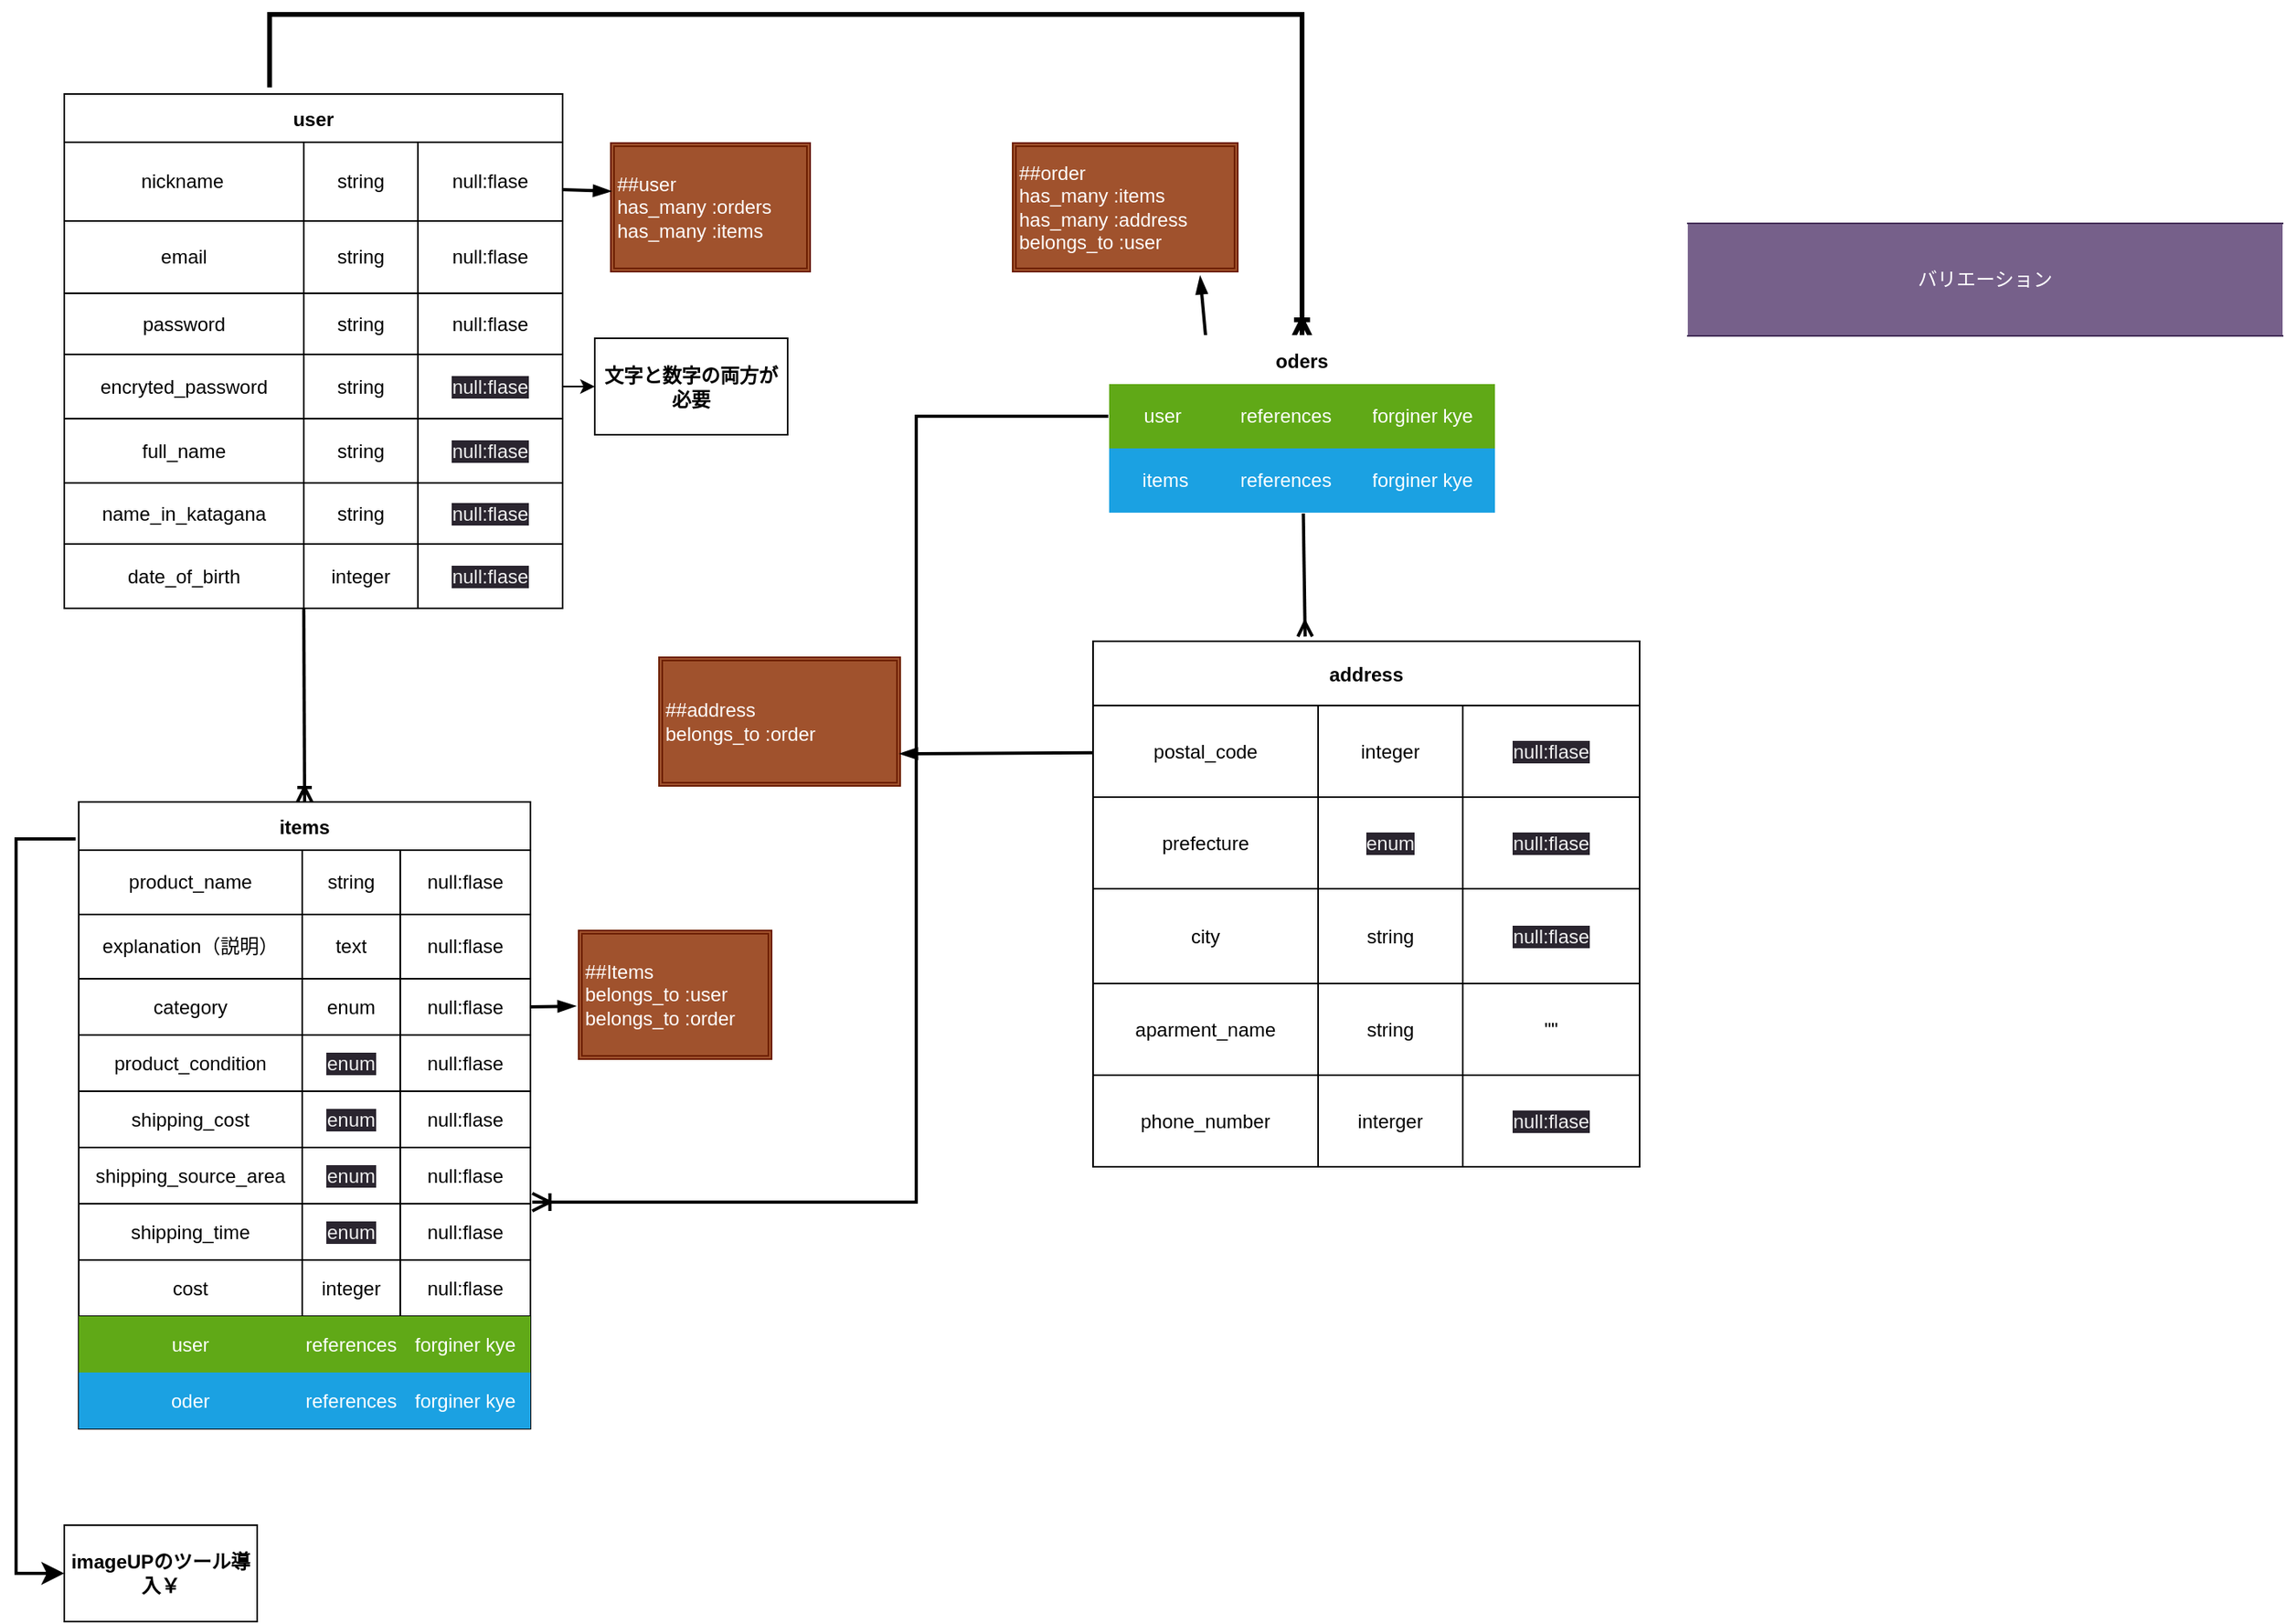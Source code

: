 <mxfile>
    <diagram id="0X_KHs1ck6uK7qhM7sXm" name="ページ1">
        <mxGraphModel dx="1216" dy="862" grid="1" gridSize="10" guides="1" tooltips="1" connect="1" arrows="1" fold="1" page="1" pageScale="1" pageWidth="827" pageHeight="1169" math="0" shadow="0">
            <root>
                <mxCell id="0"/>
                <mxCell id="1" parent="0"/>
                <mxCell id="242" style="edgeStyle=none;html=1;strokeWidth=2;endArrow=ERoneToMany;endFill=0;startSize=6;entryX=0.5;entryY=0;entryDx=0;entryDy=0;" parent="1" target="149" edge="1">
                    <mxGeometry relative="1" as="geometry">
                        <mxPoint x="219" y="630" as="targetPoint"/>
                        <mxPoint x="219" y="530" as="sourcePoint"/>
                        <Array as="points"/>
                    </mxGeometry>
                </mxCell>
                <mxCell id="3" value="user" style="shape=table;startSize=30;container=1;collapsible=0;childLayout=tableLayout;fontStyle=1;align=center;" parent="1" vertex="1">
                    <mxGeometry x="70" y="209.5" width="310" height="320" as="geometry"/>
                </mxCell>
                <mxCell id="4" value="" style="shape=tableRow;horizontal=0;startSize=0;swimlaneHead=0;swimlaneBody=0;top=0;left=0;bottom=0;right=0;collapsible=0;dropTarget=0;fillColor=none;points=[[0,0.5],[1,0.5]];portConstraint=eastwest;" parent="3" vertex="1">
                    <mxGeometry y="30" width="310" height="49" as="geometry"/>
                </mxCell>
                <mxCell id="5" value="nickname&lt;span style=&quot;white-space: pre;&quot;&gt;&#9;&lt;/span&gt;" style="shape=partialRectangle;html=1;whiteSpace=wrap;connectable=0;fillColor=none;top=0;left=0;bottom=0;right=0;overflow=hidden;" parent="4" vertex="1">
                    <mxGeometry width="149" height="49" as="geometry">
                        <mxRectangle width="149" height="49" as="alternateBounds"/>
                    </mxGeometry>
                </mxCell>
                <mxCell id="6" value="string" style="shape=partialRectangle;html=1;whiteSpace=wrap;connectable=0;fillColor=none;top=0;left=0;bottom=0;right=0;overflow=hidden;" parent="4" vertex="1">
                    <mxGeometry x="149" width="71" height="49" as="geometry">
                        <mxRectangle width="71" height="49" as="alternateBounds"/>
                    </mxGeometry>
                </mxCell>
                <mxCell id="7" value="null:flase" style="shape=partialRectangle;html=1;whiteSpace=wrap;connectable=0;fillColor=none;top=0;left=0;bottom=0;right=0;overflow=hidden;" parent="4" vertex="1">
                    <mxGeometry x="220" width="90" height="49" as="geometry">
                        <mxRectangle width="90" height="49" as="alternateBounds"/>
                    </mxGeometry>
                </mxCell>
                <mxCell id="8" value="" style="shape=tableRow;horizontal=0;startSize=0;swimlaneHead=0;swimlaneBody=0;top=0;left=0;bottom=0;right=0;collapsible=0;dropTarget=0;fillColor=none;points=[[0,0.5],[1,0.5]];portConstraint=eastwest;" parent="3" vertex="1">
                    <mxGeometry y="79" width="310" height="45" as="geometry"/>
                </mxCell>
                <mxCell id="9" value="email" style="shape=partialRectangle;html=1;whiteSpace=wrap;connectable=0;fillColor=none;top=0;left=0;bottom=0;right=0;overflow=hidden;" parent="8" vertex="1">
                    <mxGeometry width="149" height="45" as="geometry">
                        <mxRectangle width="149" height="45" as="alternateBounds"/>
                    </mxGeometry>
                </mxCell>
                <mxCell id="10" value="string" style="shape=partialRectangle;html=1;whiteSpace=wrap;connectable=0;fillColor=none;top=0;left=0;bottom=0;right=0;overflow=hidden;" parent="8" vertex="1">
                    <mxGeometry x="149" width="71" height="45" as="geometry">
                        <mxRectangle width="71" height="45" as="alternateBounds"/>
                    </mxGeometry>
                </mxCell>
                <mxCell id="11" value="null:flase" style="shape=partialRectangle;html=1;whiteSpace=wrap;connectable=0;fillColor=none;top=0;left=0;bottom=0;right=0;overflow=hidden;" parent="8" vertex="1">
                    <mxGeometry x="220" width="90" height="45" as="geometry">
                        <mxRectangle width="90" height="45" as="alternateBounds"/>
                    </mxGeometry>
                </mxCell>
                <mxCell id="123" value="" style="shape=tableRow;horizontal=0;startSize=0;swimlaneHead=0;swimlaneBody=0;top=0;left=0;bottom=0;right=0;collapsible=0;dropTarget=0;fillColor=none;points=[[0,0.5],[1,0.5]];portConstraint=eastwest;" parent="3" vertex="1">
                    <mxGeometry y="124" width="310" height="38" as="geometry"/>
                </mxCell>
                <mxCell id="124" value="password" style="shape=partialRectangle;html=1;whiteSpace=wrap;connectable=0;fillColor=none;top=0;left=0;bottom=0;right=0;overflow=hidden;" parent="123" vertex="1">
                    <mxGeometry width="149" height="38" as="geometry">
                        <mxRectangle width="149" height="38" as="alternateBounds"/>
                    </mxGeometry>
                </mxCell>
                <mxCell id="125" value="string" style="shape=partialRectangle;html=1;whiteSpace=wrap;connectable=0;fillColor=none;top=0;left=0;bottom=0;right=0;overflow=hidden;" parent="123" vertex="1">
                    <mxGeometry x="149" width="71" height="38" as="geometry">
                        <mxRectangle width="71" height="38" as="alternateBounds"/>
                    </mxGeometry>
                </mxCell>
                <mxCell id="126" value="null:flase" style="shape=partialRectangle;html=1;whiteSpace=wrap;connectable=0;fillColor=none;top=0;left=0;bottom=0;right=0;overflow=hidden;" parent="123" vertex="1">
                    <mxGeometry x="220" width="90" height="38" as="geometry">
                        <mxRectangle width="90" height="38" as="alternateBounds"/>
                    </mxGeometry>
                </mxCell>
                <mxCell id="127" value="" style="shape=tableRow;horizontal=0;startSize=0;swimlaneHead=0;swimlaneBody=0;top=0;left=0;bottom=0;right=0;collapsible=0;dropTarget=0;fillColor=none;points=[[0,0.5],[1,0.5]];portConstraint=eastwest;" parent="3" vertex="1">
                    <mxGeometry y="162" width="310" height="40" as="geometry"/>
                </mxCell>
                <mxCell id="128" value="encryted_password" style="shape=partialRectangle;html=1;whiteSpace=wrap;connectable=0;fillColor=none;top=0;left=0;bottom=0;right=0;overflow=hidden;" parent="127" vertex="1">
                    <mxGeometry width="149" height="40" as="geometry">
                        <mxRectangle width="149" height="40" as="alternateBounds"/>
                    </mxGeometry>
                </mxCell>
                <mxCell id="129" value="string" style="shape=partialRectangle;html=1;whiteSpace=wrap;connectable=0;fillColor=none;top=0;left=0;bottom=0;right=0;overflow=hidden;" parent="127" vertex="1">
                    <mxGeometry x="149" width="71" height="40" as="geometry">
                        <mxRectangle width="71" height="40" as="alternateBounds"/>
                    </mxGeometry>
                </mxCell>
                <mxCell id="130" value="&lt;meta charset=&quot;utf-8&quot;&gt;&lt;span style=&quot;color: rgb(240, 240, 240); font-family: Helvetica; font-size: 12px; font-style: normal; font-variant-ligatures: normal; font-variant-caps: normal; font-weight: 400; letter-spacing: normal; orphans: 2; text-align: center; text-indent: 0px; text-transform: none; widows: 2; word-spacing: 0px; -webkit-text-stroke-width: 0px; background-color: rgb(42, 37, 47); text-decoration-thickness: initial; text-decoration-style: initial; text-decoration-color: initial; float: none; display: inline !important;&quot;&gt;null:flase&lt;/span&gt;" style="shape=partialRectangle;html=1;whiteSpace=wrap;connectable=0;fillColor=none;top=0;left=0;bottom=0;right=0;overflow=hidden;" parent="127" vertex="1">
                    <mxGeometry x="220" width="90" height="40" as="geometry">
                        <mxRectangle width="90" height="40" as="alternateBounds"/>
                    </mxGeometry>
                </mxCell>
                <mxCell id="131" value="" style="shape=tableRow;horizontal=0;startSize=0;swimlaneHead=0;swimlaneBody=0;top=0;left=0;bottom=0;right=0;collapsible=0;dropTarget=0;fillColor=none;points=[[0,0.5],[1,0.5]];portConstraint=eastwest;" parent="3" vertex="1">
                    <mxGeometry y="202" width="310" height="40" as="geometry"/>
                </mxCell>
                <mxCell id="132" value="full_name" style="shape=partialRectangle;html=1;whiteSpace=wrap;connectable=0;fillColor=none;top=0;left=0;bottom=0;right=0;overflow=hidden;" parent="131" vertex="1">
                    <mxGeometry width="149" height="40" as="geometry">
                        <mxRectangle width="149" height="40" as="alternateBounds"/>
                    </mxGeometry>
                </mxCell>
                <mxCell id="133" value="string" style="shape=partialRectangle;html=1;whiteSpace=wrap;connectable=0;fillColor=none;top=0;left=0;bottom=0;right=0;overflow=hidden;" parent="131" vertex="1">
                    <mxGeometry x="149" width="71" height="40" as="geometry">
                        <mxRectangle width="71" height="40" as="alternateBounds"/>
                    </mxGeometry>
                </mxCell>
                <mxCell id="134" value="&lt;meta charset=&quot;utf-8&quot;&gt;&lt;span style=&quot;color: rgb(240, 240, 240); font-family: Helvetica; font-size: 12px; font-style: normal; font-variant-ligatures: normal; font-variant-caps: normal; font-weight: 400; letter-spacing: normal; orphans: 2; text-align: center; text-indent: 0px; text-transform: none; widows: 2; word-spacing: 0px; -webkit-text-stroke-width: 0px; background-color: rgb(42, 37, 47); text-decoration-thickness: initial; text-decoration-style: initial; text-decoration-color: initial; float: none; display: inline !important;&quot;&gt;null:flase&lt;/span&gt;" style="shape=partialRectangle;html=1;whiteSpace=wrap;connectable=0;fillColor=none;top=0;left=0;bottom=0;right=0;overflow=hidden;" parent="131" vertex="1">
                    <mxGeometry x="220" width="90" height="40" as="geometry">
                        <mxRectangle width="90" height="40" as="alternateBounds"/>
                    </mxGeometry>
                </mxCell>
                <mxCell id="135" value="" style="shape=tableRow;horizontal=0;startSize=0;swimlaneHead=0;swimlaneBody=0;top=0;left=0;bottom=0;right=0;collapsible=0;dropTarget=0;fillColor=none;points=[[0,0.5],[1,0.5]];portConstraint=eastwest;" parent="3" vertex="1">
                    <mxGeometry y="242" width="310" height="38" as="geometry"/>
                </mxCell>
                <mxCell id="136" value="name_in_katagana" style="shape=partialRectangle;html=1;whiteSpace=wrap;connectable=0;fillColor=none;top=0;left=0;bottom=0;right=0;overflow=hidden;" parent="135" vertex="1">
                    <mxGeometry width="149" height="38" as="geometry">
                        <mxRectangle width="149" height="38" as="alternateBounds"/>
                    </mxGeometry>
                </mxCell>
                <mxCell id="137" value="string" style="shape=partialRectangle;html=1;whiteSpace=wrap;connectable=0;fillColor=none;top=0;left=0;bottom=0;right=0;overflow=hidden;" parent="135" vertex="1">
                    <mxGeometry x="149" width="71" height="38" as="geometry">
                        <mxRectangle width="71" height="38" as="alternateBounds"/>
                    </mxGeometry>
                </mxCell>
                <mxCell id="138" value="&lt;meta charset=&quot;utf-8&quot;&gt;&lt;span style=&quot;color: rgb(240, 240, 240); font-family: Helvetica; font-size: 12px; font-style: normal; font-variant-ligatures: normal; font-variant-caps: normal; font-weight: 400; letter-spacing: normal; orphans: 2; text-align: center; text-indent: 0px; text-transform: none; widows: 2; word-spacing: 0px; -webkit-text-stroke-width: 0px; background-color: rgb(42, 37, 47); text-decoration-thickness: initial; text-decoration-style: initial; text-decoration-color: initial; float: none; display: inline !important;&quot;&gt;null:flase&lt;/span&gt;" style="shape=partialRectangle;html=1;whiteSpace=wrap;connectable=0;fillColor=none;top=0;left=0;bottom=0;right=0;overflow=hidden;" parent="135" vertex="1">
                    <mxGeometry x="220" width="90" height="38" as="geometry">
                        <mxRectangle width="90" height="38" as="alternateBounds"/>
                    </mxGeometry>
                </mxCell>
                <mxCell id="12" value="" style="shape=tableRow;horizontal=0;startSize=0;swimlaneHead=0;swimlaneBody=0;top=0;left=0;bottom=0;right=0;collapsible=0;dropTarget=0;fillColor=none;points=[[0,0.5],[1,0.5]];portConstraint=eastwest;" parent="3" vertex="1">
                    <mxGeometry y="280" width="310" height="40" as="geometry"/>
                </mxCell>
                <mxCell id="13" value="date_of_birth" style="shape=partialRectangle;html=1;whiteSpace=wrap;connectable=0;fillColor=none;top=0;left=0;bottom=0;right=0;overflow=hidden;" parent="12" vertex="1">
                    <mxGeometry width="149" height="40" as="geometry">
                        <mxRectangle width="149" height="40" as="alternateBounds"/>
                    </mxGeometry>
                </mxCell>
                <mxCell id="14" value="integer" style="shape=partialRectangle;html=1;whiteSpace=wrap;connectable=0;fillColor=none;top=0;left=0;bottom=0;right=0;overflow=hidden;" parent="12" vertex="1">
                    <mxGeometry x="149" width="71" height="40" as="geometry">
                        <mxRectangle width="71" height="40" as="alternateBounds"/>
                    </mxGeometry>
                </mxCell>
                <mxCell id="15" value="&lt;meta charset=&quot;utf-8&quot;&gt;&lt;span style=&quot;color: rgb(240, 240, 240); font-family: Helvetica; font-size: 12px; font-style: normal; font-variant-ligatures: normal; font-variant-caps: normal; font-weight: 400; letter-spacing: normal; orphans: 2; text-align: center; text-indent: 0px; text-transform: none; widows: 2; word-spacing: 0px; -webkit-text-stroke-width: 0px; background-color: rgb(42, 37, 47); text-decoration-thickness: initial; text-decoration-style: initial; text-decoration-color: initial; float: none; display: inline !important;&quot;&gt;null:flase&lt;/span&gt;" style="shape=partialRectangle;html=1;whiteSpace=wrap;connectable=0;fillColor=none;top=0;left=0;bottom=0;right=0;overflow=hidden;" parent="12" vertex="1">
                    <mxGeometry x="220" width="90" height="40" as="geometry">
                        <mxRectangle width="90" height="40" as="alternateBounds"/>
                    </mxGeometry>
                </mxCell>
                <mxCell id="141" value="文字と数字の両方が必要" style="whiteSpace=wrap;html=1;startSize=30;fontStyle=1;" parent="1" vertex="1">
                    <mxGeometry x="400" y="361.5" width="120" height="60" as="geometry"/>
                </mxCell>
                <mxCell id="149" value="items" style="shape=table;startSize=30;container=1;collapsible=0;childLayout=tableLayout;fontStyle=1;align=center;" parent="1" vertex="1">
                    <mxGeometry x="79" y="650" width="281" height="390" as="geometry"/>
                </mxCell>
                <mxCell id="150" value="" style="shape=tableRow;horizontal=0;startSize=0;swimlaneHead=0;swimlaneBody=0;top=0;left=0;bottom=0;right=0;collapsible=0;dropTarget=0;fillColor=none;points=[[0,0.5],[1,0.5]];portConstraint=eastwest;" parent="149" vertex="1">
                    <mxGeometry y="30" width="281" height="40" as="geometry"/>
                </mxCell>
                <mxCell id="151" value="product_name" style="shape=partialRectangle;html=1;whiteSpace=wrap;connectable=0;fillColor=none;top=0;left=0;bottom=0;right=0;overflow=hidden;" parent="150" vertex="1">
                    <mxGeometry width="139" height="40" as="geometry">
                        <mxRectangle width="139" height="40" as="alternateBounds"/>
                    </mxGeometry>
                </mxCell>
                <mxCell id="152" value="string" style="shape=partialRectangle;html=1;whiteSpace=wrap;connectable=0;fillColor=none;top=0;left=0;bottom=0;right=0;overflow=hidden;" parent="150" vertex="1">
                    <mxGeometry x="139" width="61" height="40" as="geometry">
                        <mxRectangle width="61" height="40" as="alternateBounds"/>
                    </mxGeometry>
                </mxCell>
                <mxCell id="153" value="null:flase" style="shape=partialRectangle;html=1;whiteSpace=wrap;connectable=0;fillColor=none;top=0;left=0;bottom=0;right=0;overflow=hidden;" parent="150" vertex="1">
                    <mxGeometry x="200" width="81" height="40" as="geometry">
                        <mxRectangle width="81" height="40" as="alternateBounds"/>
                    </mxGeometry>
                </mxCell>
                <mxCell id="154" value="" style="shape=tableRow;horizontal=0;startSize=0;swimlaneHead=0;swimlaneBody=0;top=0;left=0;bottom=0;right=0;collapsible=0;dropTarget=0;fillColor=none;points=[[0,0.5],[1,0.5]];portConstraint=eastwest;" parent="149" vertex="1">
                    <mxGeometry y="70" width="281" height="40" as="geometry"/>
                </mxCell>
                <mxCell id="155" value="explanation（説明）" style="shape=partialRectangle;html=1;whiteSpace=wrap;connectable=0;fillColor=none;top=0;left=0;bottom=0;right=0;overflow=hidden;" parent="154" vertex="1">
                    <mxGeometry width="139" height="40" as="geometry">
                        <mxRectangle width="139" height="40" as="alternateBounds"/>
                    </mxGeometry>
                </mxCell>
                <mxCell id="156" value="text" style="shape=partialRectangle;html=1;whiteSpace=wrap;connectable=0;fillColor=none;top=0;left=0;bottom=0;right=0;overflow=hidden;" parent="154" vertex="1">
                    <mxGeometry x="139" width="61" height="40" as="geometry">
                        <mxRectangle width="61" height="40" as="alternateBounds"/>
                    </mxGeometry>
                </mxCell>
                <mxCell id="157" value="null:flase" style="shape=partialRectangle;html=1;whiteSpace=wrap;connectable=0;fillColor=none;top=0;left=0;bottom=0;right=0;overflow=hidden;" parent="154" vertex="1">
                    <mxGeometry x="200" width="81" height="40" as="geometry">
                        <mxRectangle width="81" height="40" as="alternateBounds"/>
                    </mxGeometry>
                </mxCell>
                <mxCell id="164" value="" style="shape=tableRow;horizontal=0;startSize=0;swimlaneHead=0;swimlaneBody=0;top=0;left=0;bottom=0;right=0;collapsible=0;dropTarget=0;fillColor=none;points=[[0,0.5],[1,0.5]];portConstraint=eastwest;" parent="149" vertex="1">
                    <mxGeometry y="110" width="281" height="35" as="geometry"/>
                </mxCell>
                <mxCell id="165" value="category" style="shape=partialRectangle;html=1;whiteSpace=wrap;connectable=0;fillColor=none;top=0;left=0;bottom=0;right=0;overflow=hidden;" parent="164" vertex="1">
                    <mxGeometry width="139" height="35" as="geometry">
                        <mxRectangle width="139" height="35" as="alternateBounds"/>
                    </mxGeometry>
                </mxCell>
                <mxCell id="166" value="enum" style="shape=partialRectangle;html=1;whiteSpace=wrap;connectable=0;fillColor=none;top=0;left=0;bottom=0;right=0;overflow=hidden;" parent="164" vertex="1">
                    <mxGeometry x="139" width="61" height="35" as="geometry">
                        <mxRectangle width="61" height="35" as="alternateBounds"/>
                    </mxGeometry>
                </mxCell>
                <mxCell id="167" value="null:flase" style="shape=partialRectangle;html=1;whiteSpace=wrap;connectable=0;fillColor=none;top=0;left=0;bottom=0;right=0;overflow=hidden;" parent="164" vertex="1">
                    <mxGeometry x="200" width="81" height="35" as="geometry">
                        <mxRectangle width="81" height="35" as="alternateBounds"/>
                    </mxGeometry>
                </mxCell>
                <mxCell id="168" value="" style="shape=tableRow;horizontal=0;startSize=0;swimlaneHead=0;swimlaneBody=0;top=0;left=0;bottom=0;right=0;collapsible=0;dropTarget=0;fillColor=none;points=[[0,0.5],[1,0.5]];portConstraint=eastwest;" parent="149" vertex="1">
                    <mxGeometry y="145" width="281" height="35" as="geometry"/>
                </mxCell>
                <mxCell id="169" value="product_condition" style="shape=partialRectangle;html=1;whiteSpace=wrap;connectable=0;fillColor=none;top=0;left=0;bottom=0;right=0;overflow=hidden;" parent="168" vertex="1">
                    <mxGeometry width="139" height="35" as="geometry">
                        <mxRectangle width="139" height="35" as="alternateBounds"/>
                    </mxGeometry>
                </mxCell>
                <mxCell id="170" value="&lt;meta charset=&quot;utf-8&quot;&gt;&lt;span style=&quot;color: rgb(240, 240, 240); font-family: Helvetica; font-size: 12px; font-style: normal; font-variant-ligatures: normal; font-variant-caps: normal; font-weight: 400; letter-spacing: normal; orphans: 2; text-align: center; text-indent: 0px; text-transform: none; widows: 2; word-spacing: 0px; -webkit-text-stroke-width: 0px; background-color: rgb(42, 37, 47); text-decoration-thickness: initial; text-decoration-style: initial; text-decoration-color: initial; float: none; display: inline !important;&quot;&gt;enum&lt;/span&gt;" style="shape=partialRectangle;html=1;whiteSpace=wrap;connectable=0;fillColor=none;top=0;left=0;bottom=0;right=0;overflow=hidden;" parent="168" vertex="1">
                    <mxGeometry x="139" width="61" height="35" as="geometry">
                        <mxRectangle width="61" height="35" as="alternateBounds"/>
                    </mxGeometry>
                </mxCell>
                <mxCell id="171" value="null:flase" style="shape=partialRectangle;html=1;whiteSpace=wrap;connectable=0;fillColor=none;top=0;left=0;bottom=0;right=0;overflow=hidden;" parent="168" vertex="1">
                    <mxGeometry x="200" width="81" height="35" as="geometry">
                        <mxRectangle width="81" height="35" as="alternateBounds"/>
                    </mxGeometry>
                </mxCell>
                <mxCell id="172" value="" style="shape=tableRow;horizontal=0;startSize=0;swimlaneHead=0;swimlaneBody=0;top=0;left=0;bottom=0;right=0;collapsible=0;dropTarget=0;fillColor=none;points=[[0,0.5],[1,0.5]];portConstraint=eastwest;" parent="149" vertex="1">
                    <mxGeometry y="180" width="281" height="35" as="geometry"/>
                </mxCell>
                <mxCell id="173" value="shipping_cost" style="shape=partialRectangle;html=1;whiteSpace=wrap;connectable=0;fillColor=none;top=0;left=0;bottom=0;right=0;overflow=hidden;" parent="172" vertex="1">
                    <mxGeometry width="139" height="35" as="geometry">
                        <mxRectangle width="139" height="35" as="alternateBounds"/>
                    </mxGeometry>
                </mxCell>
                <mxCell id="174" value="&lt;meta charset=&quot;utf-8&quot;&gt;&lt;span style=&quot;color: rgb(240, 240, 240); font-family: Helvetica; font-size: 12px; font-style: normal; font-variant-ligatures: normal; font-variant-caps: normal; font-weight: 400; letter-spacing: normal; orphans: 2; text-align: center; text-indent: 0px; text-transform: none; widows: 2; word-spacing: 0px; -webkit-text-stroke-width: 0px; background-color: rgb(42, 37, 47); text-decoration-thickness: initial; text-decoration-style: initial; text-decoration-color: initial; float: none; display: inline !important;&quot;&gt;enum&lt;/span&gt;" style="shape=partialRectangle;html=1;whiteSpace=wrap;connectable=0;fillColor=none;top=0;left=0;bottom=0;right=0;overflow=hidden;" parent="172" vertex="1">
                    <mxGeometry x="139" width="61" height="35" as="geometry">
                        <mxRectangle width="61" height="35" as="alternateBounds"/>
                    </mxGeometry>
                </mxCell>
                <mxCell id="175" value="null:flase" style="shape=partialRectangle;html=1;whiteSpace=wrap;connectable=0;fillColor=none;top=0;left=0;bottom=0;right=0;overflow=hidden;" parent="172" vertex="1">
                    <mxGeometry x="200" width="81" height="35" as="geometry">
                        <mxRectangle width="81" height="35" as="alternateBounds"/>
                    </mxGeometry>
                </mxCell>
                <mxCell id="176" value="" style="shape=tableRow;horizontal=0;startSize=0;swimlaneHead=0;swimlaneBody=0;top=0;left=0;bottom=0;right=0;collapsible=0;dropTarget=0;fillColor=none;points=[[0,0.5],[1,0.5]];portConstraint=eastwest;" parent="149" vertex="1">
                    <mxGeometry y="215" width="281" height="35" as="geometry"/>
                </mxCell>
                <mxCell id="177" value="shipping_source_area" style="shape=partialRectangle;html=1;whiteSpace=wrap;connectable=0;fillColor=none;top=0;left=0;bottom=0;right=0;overflow=hidden;" parent="176" vertex="1">
                    <mxGeometry width="139" height="35" as="geometry">
                        <mxRectangle width="139" height="35" as="alternateBounds"/>
                    </mxGeometry>
                </mxCell>
                <mxCell id="178" value="&lt;meta charset=&quot;utf-8&quot;&gt;&lt;span style=&quot;color: rgb(240, 240, 240); font-family: Helvetica; font-size: 12px; font-style: normal; font-variant-ligatures: normal; font-variant-caps: normal; font-weight: 400; letter-spacing: normal; orphans: 2; text-align: center; text-indent: 0px; text-transform: none; widows: 2; word-spacing: 0px; -webkit-text-stroke-width: 0px; background-color: rgb(42, 37, 47); text-decoration-thickness: initial; text-decoration-style: initial; text-decoration-color: initial; float: none; display: inline !important;&quot;&gt;enum&lt;/span&gt;" style="shape=partialRectangle;html=1;whiteSpace=wrap;connectable=0;fillColor=none;top=0;left=0;bottom=0;right=0;overflow=hidden;" parent="176" vertex="1">
                    <mxGeometry x="139" width="61" height="35" as="geometry">
                        <mxRectangle width="61" height="35" as="alternateBounds"/>
                    </mxGeometry>
                </mxCell>
                <mxCell id="179" value="null:flase" style="shape=partialRectangle;html=1;whiteSpace=wrap;connectable=0;fillColor=none;top=0;left=0;bottom=0;right=0;overflow=hidden;" parent="176" vertex="1">
                    <mxGeometry x="200" width="81" height="35" as="geometry">
                        <mxRectangle width="81" height="35" as="alternateBounds"/>
                    </mxGeometry>
                </mxCell>
                <mxCell id="180" value="" style="shape=tableRow;horizontal=0;startSize=0;swimlaneHead=0;swimlaneBody=0;top=0;left=0;bottom=0;right=0;collapsible=0;dropTarget=0;fillColor=none;points=[[0,0.5],[1,0.5]];portConstraint=eastwest;" parent="149" vertex="1">
                    <mxGeometry y="250" width="281" height="35" as="geometry"/>
                </mxCell>
                <mxCell id="181" value="shipping_time" style="shape=partialRectangle;html=1;whiteSpace=wrap;connectable=0;fillColor=none;top=0;left=0;bottom=0;right=0;overflow=hidden;" parent="180" vertex="1">
                    <mxGeometry width="139" height="35" as="geometry">
                        <mxRectangle width="139" height="35" as="alternateBounds"/>
                    </mxGeometry>
                </mxCell>
                <mxCell id="182" value="&lt;meta charset=&quot;utf-8&quot;&gt;&lt;span style=&quot;color: rgb(240, 240, 240); font-family: Helvetica; font-size: 12px; font-style: normal; font-variant-ligatures: normal; font-variant-caps: normal; font-weight: 400; letter-spacing: normal; orphans: 2; text-align: center; text-indent: 0px; text-transform: none; widows: 2; word-spacing: 0px; -webkit-text-stroke-width: 0px; background-color: rgb(42, 37, 47); text-decoration-thickness: initial; text-decoration-style: initial; text-decoration-color: initial; float: none; display: inline !important;&quot;&gt;enum&lt;/span&gt;" style="shape=partialRectangle;html=1;whiteSpace=wrap;connectable=0;fillColor=none;top=0;left=0;bottom=0;right=0;overflow=hidden;" parent="180" vertex="1">
                    <mxGeometry x="139" width="61" height="35" as="geometry">
                        <mxRectangle width="61" height="35" as="alternateBounds"/>
                    </mxGeometry>
                </mxCell>
                <mxCell id="183" value="null:flase" style="shape=partialRectangle;html=1;whiteSpace=wrap;connectable=0;fillColor=none;top=0;left=0;bottom=0;right=0;overflow=hidden;" parent="180" vertex="1">
                    <mxGeometry x="200" width="81" height="35" as="geometry">
                        <mxRectangle width="81" height="35" as="alternateBounds"/>
                    </mxGeometry>
                </mxCell>
                <mxCell id="225" value="" style="shape=tableRow;horizontal=0;startSize=0;swimlaneHead=0;swimlaneBody=0;top=0;left=0;bottom=0;right=0;collapsible=0;dropTarget=0;fillColor=none;points=[[0,0.5],[1,0.5]];portConstraint=eastwest;" parent="149" vertex="1">
                    <mxGeometry y="285" width="281" height="35" as="geometry"/>
                </mxCell>
                <mxCell id="226" value="cost" style="shape=partialRectangle;html=1;whiteSpace=wrap;connectable=0;fillColor=none;top=0;left=0;bottom=0;right=0;overflow=hidden;" parent="225" vertex="1">
                    <mxGeometry width="139" height="35" as="geometry">
                        <mxRectangle width="139" height="35" as="alternateBounds"/>
                    </mxGeometry>
                </mxCell>
                <mxCell id="227" value="integer" style="shape=partialRectangle;html=1;whiteSpace=wrap;connectable=0;fillColor=none;top=0;left=0;bottom=0;right=0;overflow=hidden;" parent="225" vertex="1">
                    <mxGeometry x="139" width="61" height="35" as="geometry">
                        <mxRectangle width="61" height="35" as="alternateBounds"/>
                    </mxGeometry>
                </mxCell>
                <mxCell id="228" value="null:flase" style="shape=partialRectangle;html=1;whiteSpace=wrap;connectable=0;fillColor=none;top=0;left=0;bottom=0;right=0;overflow=hidden;" parent="225" vertex="1">
                    <mxGeometry x="200" width="81" height="35" as="geometry">
                        <mxRectangle width="81" height="35" as="alternateBounds"/>
                    </mxGeometry>
                </mxCell>
                <mxCell id="229" value="" style="shape=tableRow;horizontal=0;startSize=0;swimlaneHead=0;swimlaneBody=0;top=0;left=0;bottom=0;right=0;collapsible=0;dropTarget=0;fillColor=none;points=[[0,0.5],[1,0.5]];portConstraint=eastwest;" parent="149" vertex="1">
                    <mxGeometry y="320" width="281" height="35" as="geometry"/>
                </mxCell>
                <mxCell id="230" value="user" style="shape=partialRectangle;html=1;whiteSpace=wrap;connectable=0;fillColor=#60a917;top=0;left=0;bottom=0;right=0;overflow=hidden;fontColor=#ffffff;strokeColor=#2D7600;" parent="229" vertex="1">
                    <mxGeometry width="139" height="35" as="geometry">
                        <mxRectangle width="139" height="35" as="alternateBounds"/>
                    </mxGeometry>
                </mxCell>
                <mxCell id="231" value="references" style="shape=partialRectangle;html=1;whiteSpace=wrap;connectable=0;fillColor=#60a917;top=0;left=0;bottom=0;right=0;overflow=hidden;fontColor=#ffffff;strokeColor=#2D7600;" parent="229" vertex="1">
                    <mxGeometry x="139" width="61" height="35" as="geometry">
                        <mxRectangle width="61" height="35" as="alternateBounds"/>
                    </mxGeometry>
                </mxCell>
                <mxCell id="232" value="forginer kye" style="shape=partialRectangle;html=1;whiteSpace=wrap;connectable=0;fillColor=#60a917;top=0;left=0;bottom=0;right=0;overflow=hidden;fontColor=#ffffff;strokeColor=#2D7600;" parent="229" vertex="1">
                    <mxGeometry x="200" width="81" height="35" as="geometry">
                        <mxRectangle width="81" height="35" as="alternateBounds"/>
                    </mxGeometry>
                </mxCell>
                <mxCell id="158" value="" style="shape=tableRow;horizontal=0;startSize=0;swimlaneHead=0;swimlaneBody=0;top=0;left=0;bottom=0;right=0;collapsible=0;dropTarget=0;points=[[0,0.5],[1,0.5]];portConstraint=eastwest;fillColor=#6a00ff;fontColor=#ffffff;strokeColor=#3700CC;" parent="149" vertex="1">
                    <mxGeometry y="355" width="281" height="35" as="geometry"/>
                </mxCell>
                <mxCell id="159" value="oder" style="shape=partialRectangle;html=1;whiteSpace=wrap;connectable=0;fillColor=#1ba1e2;top=0;left=0;bottom=0;right=0;overflow=hidden;fontColor=#ffffff;strokeColor=#006EAF;" parent="158" vertex="1">
                    <mxGeometry width="139" height="35" as="geometry">
                        <mxRectangle width="139" height="35" as="alternateBounds"/>
                    </mxGeometry>
                </mxCell>
                <mxCell id="160" value="references" style="shape=partialRectangle;html=1;whiteSpace=wrap;connectable=0;fillColor=#1ba1e2;top=0;left=0;bottom=0;right=0;overflow=hidden;fontColor=#ffffff;strokeColor=#006EAF;" parent="158" vertex="1">
                    <mxGeometry x="139" width="61" height="35" as="geometry">
                        <mxRectangle width="61" height="35" as="alternateBounds"/>
                    </mxGeometry>
                </mxCell>
                <mxCell id="161" value="forginer kye" style="shape=partialRectangle;html=1;whiteSpace=wrap;connectable=0;fillColor=#1ba1e2;top=0;left=0;bottom=0;right=0;overflow=hidden;fontColor=#ffffff;strokeColor=#006EAF;" parent="158" vertex="1">
                    <mxGeometry x="200" width="81" height="35" as="geometry">
                        <mxRectangle width="81" height="35" as="alternateBounds"/>
                    </mxGeometry>
                </mxCell>
                <mxCell id="162" value="imageUPのツール導入￥" style="whiteSpace=wrap;html=1;startSize=30;fontStyle=1;" parent="1" vertex="1">
                    <mxGeometry x="70" y="1100" width="120" height="60" as="geometry"/>
                </mxCell>
                <mxCell id="184" value="address" style="shape=table;startSize=40;container=1;collapsible=0;childLayout=tableLayout;fontStyle=1;align=center;" parent="1" vertex="1">
                    <mxGeometry x="710" y="550" width="340" height="327" as="geometry"/>
                </mxCell>
                <mxCell id="201" value="" style="shape=tableRow;horizontal=0;startSize=0;swimlaneHead=0;swimlaneBody=0;top=0;left=0;bottom=0;right=0;collapsible=0;dropTarget=0;fillColor=none;points=[[0,0.5],[1,0.5]];portConstraint=eastwest;" parent="184" vertex="1">
                    <mxGeometry y="40" width="340" height="57" as="geometry"/>
                </mxCell>
                <mxCell id="202" value="postal_code" style="shape=partialRectangle;html=1;whiteSpace=wrap;connectable=0;fillColor=none;top=0;left=0;bottom=0;right=0;overflow=hidden;" parent="201" vertex="1">
                    <mxGeometry width="140" height="57" as="geometry">
                        <mxRectangle width="140" height="57" as="alternateBounds"/>
                    </mxGeometry>
                </mxCell>
                <mxCell id="203" value="integer" style="shape=partialRectangle;html=1;whiteSpace=wrap;connectable=0;fillColor=none;top=0;left=0;bottom=0;right=0;overflow=hidden;" parent="201" vertex="1">
                    <mxGeometry x="140" width="90" height="57" as="geometry">
                        <mxRectangle width="90" height="57" as="alternateBounds"/>
                    </mxGeometry>
                </mxCell>
                <mxCell id="204" value="&lt;meta charset=&quot;utf-8&quot;&gt;&lt;span style=&quot;color: rgb(240, 240, 240); font-family: Helvetica; font-size: 12px; font-style: normal; font-variant-ligatures: normal; font-variant-caps: normal; font-weight: 400; letter-spacing: normal; orphans: 2; text-align: center; text-indent: 0px; text-transform: none; widows: 2; word-spacing: 0px; -webkit-text-stroke-width: 0px; background-color: rgb(42, 37, 47); text-decoration-thickness: initial; text-decoration-style: initial; text-decoration-color: initial; float: none; display: inline !important;&quot;&gt;null:flase&lt;/span&gt;" style="shape=partialRectangle;html=1;whiteSpace=wrap;connectable=0;fillColor=none;top=0;left=0;bottom=0;right=0;overflow=hidden;" parent="201" vertex="1">
                    <mxGeometry x="230" width="110" height="57" as="geometry">
                        <mxRectangle width="110" height="57" as="alternateBounds"/>
                    </mxGeometry>
                </mxCell>
                <mxCell id="205" value="" style="shape=tableRow;horizontal=0;startSize=0;swimlaneHead=0;swimlaneBody=0;top=0;left=0;bottom=0;right=0;collapsible=0;dropTarget=0;fillColor=none;points=[[0,0.5],[1,0.5]];portConstraint=eastwest;" parent="184" vertex="1">
                    <mxGeometry y="97" width="340" height="57" as="geometry"/>
                </mxCell>
                <mxCell id="206" value="prefecture" style="shape=partialRectangle;html=1;whiteSpace=wrap;connectable=0;fillColor=none;top=0;left=0;bottom=0;right=0;overflow=hidden;" parent="205" vertex="1">
                    <mxGeometry width="140" height="57" as="geometry">
                        <mxRectangle width="140" height="57" as="alternateBounds"/>
                    </mxGeometry>
                </mxCell>
                <mxCell id="207" value="&lt;meta charset=&quot;utf-8&quot;&gt;&lt;span style=&quot;color: rgb(240, 240, 240); font-family: Helvetica; font-size: 12px; font-style: normal; font-variant-ligatures: normal; font-variant-caps: normal; font-weight: 400; letter-spacing: normal; orphans: 2; text-align: center; text-indent: 0px; text-transform: none; widows: 2; word-spacing: 0px; -webkit-text-stroke-width: 0px; background-color: rgb(42, 37, 47); text-decoration-thickness: initial; text-decoration-style: initial; text-decoration-color: initial; float: none; display: inline !important;&quot;&gt;enum&lt;/span&gt;" style="shape=partialRectangle;html=1;whiteSpace=wrap;connectable=0;fillColor=none;top=0;left=0;bottom=0;right=0;overflow=hidden;" parent="205" vertex="1">
                    <mxGeometry x="140" width="90" height="57" as="geometry">
                        <mxRectangle width="90" height="57" as="alternateBounds"/>
                    </mxGeometry>
                </mxCell>
                <mxCell id="208" value="&lt;meta charset=&quot;utf-8&quot;&gt;&lt;span style=&quot;color: rgb(240, 240, 240); font-family: Helvetica; font-size: 12px; font-style: normal; font-variant-ligatures: normal; font-variant-caps: normal; font-weight: 400; letter-spacing: normal; orphans: 2; text-align: center; text-indent: 0px; text-transform: none; widows: 2; word-spacing: 0px; -webkit-text-stroke-width: 0px; background-color: rgb(42, 37, 47); text-decoration-thickness: initial; text-decoration-style: initial; text-decoration-color: initial; float: none; display: inline !important;&quot;&gt;null:flase&lt;/span&gt;" style="shape=partialRectangle;html=1;whiteSpace=wrap;connectable=0;fillColor=none;top=0;left=0;bottom=0;right=0;overflow=hidden;" parent="205" vertex="1">
                    <mxGeometry x="230" width="110" height="57" as="geometry">
                        <mxRectangle width="110" height="57" as="alternateBounds"/>
                    </mxGeometry>
                </mxCell>
                <mxCell id="209" value="" style="shape=tableRow;horizontal=0;startSize=0;swimlaneHead=0;swimlaneBody=0;top=0;left=0;bottom=0;right=0;collapsible=0;dropTarget=0;fillColor=none;points=[[0,0.5],[1,0.5]];portConstraint=eastwest;" parent="184" vertex="1">
                    <mxGeometry y="154" width="340" height="59" as="geometry"/>
                </mxCell>
                <mxCell id="210" value="city" style="shape=partialRectangle;html=1;whiteSpace=wrap;connectable=0;fillColor=none;top=0;left=0;bottom=0;right=0;overflow=hidden;" parent="209" vertex="1">
                    <mxGeometry width="140" height="59" as="geometry">
                        <mxRectangle width="140" height="59" as="alternateBounds"/>
                    </mxGeometry>
                </mxCell>
                <mxCell id="211" value="string" style="shape=partialRectangle;html=1;whiteSpace=wrap;connectable=0;fillColor=none;top=0;left=0;bottom=0;right=0;overflow=hidden;" parent="209" vertex="1">
                    <mxGeometry x="140" width="90" height="59" as="geometry">
                        <mxRectangle width="90" height="59" as="alternateBounds"/>
                    </mxGeometry>
                </mxCell>
                <mxCell id="212" value="&lt;meta charset=&quot;utf-8&quot;&gt;&lt;span style=&quot;color: rgb(240, 240, 240); font-family: Helvetica; font-size: 12px; font-style: normal; font-variant-ligatures: normal; font-variant-caps: normal; font-weight: 400; letter-spacing: normal; orphans: 2; text-align: center; text-indent: 0px; text-transform: none; widows: 2; word-spacing: 0px; -webkit-text-stroke-width: 0px; background-color: rgb(42, 37, 47); text-decoration-thickness: initial; text-decoration-style: initial; text-decoration-color: initial; float: none; display: inline !important;&quot;&gt;null:flase&lt;/span&gt;" style="shape=partialRectangle;html=1;whiteSpace=wrap;connectable=0;fillColor=none;top=0;left=0;bottom=0;right=0;overflow=hidden;" parent="209" vertex="1">
                    <mxGeometry x="230" width="110" height="59" as="geometry">
                        <mxRectangle width="110" height="59" as="alternateBounds"/>
                    </mxGeometry>
                </mxCell>
                <mxCell id="213" value="" style="shape=tableRow;horizontal=0;startSize=0;swimlaneHead=0;swimlaneBody=0;top=0;left=0;bottom=0;right=0;collapsible=0;dropTarget=0;fillColor=none;points=[[0,0.5],[1,0.5]];portConstraint=eastwest;" parent="184" vertex="1">
                    <mxGeometry y="213" width="340" height="57" as="geometry"/>
                </mxCell>
                <mxCell id="214" value="aparment_name" style="shape=partialRectangle;html=1;whiteSpace=wrap;connectable=0;fillColor=none;top=0;left=0;bottom=0;right=0;overflow=hidden;" parent="213" vertex="1">
                    <mxGeometry width="140" height="57" as="geometry">
                        <mxRectangle width="140" height="57" as="alternateBounds"/>
                    </mxGeometry>
                </mxCell>
                <mxCell id="215" value="string" style="shape=partialRectangle;html=1;whiteSpace=wrap;connectable=0;fillColor=none;top=0;left=0;bottom=0;right=0;overflow=hidden;" parent="213" vertex="1">
                    <mxGeometry x="140" width="90" height="57" as="geometry">
                        <mxRectangle width="90" height="57" as="alternateBounds"/>
                    </mxGeometry>
                </mxCell>
                <mxCell id="216" value="&quot;&quot;" style="shape=partialRectangle;html=1;whiteSpace=wrap;connectable=0;fillColor=none;top=0;left=0;bottom=0;right=0;overflow=hidden;" parent="213" vertex="1">
                    <mxGeometry x="230" width="110" height="57" as="geometry">
                        <mxRectangle width="110" height="57" as="alternateBounds"/>
                    </mxGeometry>
                </mxCell>
                <mxCell id="217" value="" style="shape=tableRow;horizontal=0;startSize=0;swimlaneHead=0;swimlaneBody=0;top=0;left=0;bottom=0;right=0;collapsible=0;dropTarget=0;fillColor=none;points=[[0,0.5],[1,0.5]];portConstraint=eastwest;" parent="184" vertex="1">
                    <mxGeometry y="270" width="340" height="57" as="geometry"/>
                </mxCell>
                <mxCell id="218" value="phone_number" style="shape=partialRectangle;html=1;whiteSpace=wrap;connectable=0;fillColor=none;top=0;left=0;bottom=0;right=0;overflow=hidden;" parent="217" vertex="1">
                    <mxGeometry width="140" height="57" as="geometry">
                        <mxRectangle width="140" height="57" as="alternateBounds"/>
                    </mxGeometry>
                </mxCell>
                <mxCell id="219" value="interger" style="shape=partialRectangle;html=1;whiteSpace=wrap;connectable=0;fillColor=none;top=0;left=0;bottom=0;right=0;overflow=hidden;" parent="217" vertex="1">
                    <mxGeometry x="140" width="90" height="57" as="geometry">
                        <mxRectangle width="90" height="57" as="alternateBounds"/>
                    </mxGeometry>
                </mxCell>
                <mxCell id="220" value="&lt;meta charset=&quot;utf-8&quot;&gt;&lt;span style=&quot;color: rgb(240, 240, 240); font-family: Helvetica; font-size: 12px; font-style: normal; font-variant-ligatures: normal; font-variant-caps: normal; font-weight: 400; letter-spacing: normal; orphans: 2; text-align: center; text-indent: 0px; text-transform: none; widows: 2; word-spacing: 0px; -webkit-text-stroke-width: 0px; background-color: rgb(42, 37, 47); text-decoration-thickness: initial; text-decoration-style: initial; text-decoration-color: initial; float: none; display: inline !important;&quot;&gt;null:flase&lt;/span&gt;" style="shape=partialRectangle;html=1;whiteSpace=wrap;connectable=0;fillColor=none;top=0;left=0;bottom=0;right=0;overflow=hidden;" parent="217" vertex="1">
                    <mxGeometry x="230" width="110" height="57" as="geometry">
                        <mxRectangle width="110" height="57" as="alternateBounds"/>
                    </mxGeometry>
                </mxCell>
                <mxCell id="234" style="edgeStyle=none;html=1;exitX=1;exitY=0.5;exitDx=0;exitDy=0;entryX=0;entryY=0.5;entryDx=0;entryDy=0;" parent="1" source="127" target="141" edge="1">
                    <mxGeometry relative="1" as="geometry"/>
                </mxCell>
                <mxCell id="236" value="" style="edgeStyle=elbowEdgeStyle;elbow=vertical;endArrow=ERoneToMany;html=1;curved=0;rounded=0;endFill=0;exitX=0.412;exitY=-0.013;exitDx=0;exitDy=0;exitPerimeter=0;startSize=6;strokeWidth=3;entryX=0.5;entryY=0;entryDx=0;entryDy=0;" parent="1" source="3" target="296" edge="1">
                    <mxGeometry width="50" height="50" relative="1" as="geometry">
                        <mxPoint x="160" y="190" as="sourcePoint"/>
                        <mxPoint x="948" y="330" as="targetPoint"/>
                        <Array as="points">
                            <mxPoint x="880" y="160"/>
                            <mxPoint x="570" y="160"/>
                            <mxPoint x="210" y="150"/>
                            <mxPoint x="910" y="250"/>
                            <mxPoint x="170" y="180"/>
                            <mxPoint x="180" y="150"/>
                            <mxPoint x="430" y="130"/>
                        </Array>
                    </mxGeometry>
                </mxCell>
                <mxCell id="245" value="##Items&lt;br&gt;belongs_to :user&lt;br&gt;belongs_to :order" style="shape=ext;double=1;rounded=0;whiteSpace=wrap;html=1;fillColor=#a0522d;fontColor=#ffffff;strokeColor=#6D1F00;align=left;" parent="1" vertex="1">
                    <mxGeometry x="390" y="730" width="120" height="80" as="geometry"/>
                </mxCell>
                <mxCell id="246" value="" style="edgeStyle=segmentEdgeStyle;endArrow=ERoneToMany;html=1;curved=0;rounded=0;endSize=8;startSize=8;strokeWidth=2;endFill=0;entryX=1.004;entryY=-0.029;entryDx=0;entryDy=0;entryPerimeter=0;exitX=0;exitY=0.5;exitDx=0;exitDy=0;" parent="1" source="297" target="180" edge="1">
                    <mxGeometry width="50" height="50" relative="1" as="geometry">
                        <mxPoint x="700" y="440" as="sourcePoint"/>
                        <mxPoint x="340" y="900" as="targetPoint"/>
                        <Array as="points">
                            <mxPoint x="600" y="410"/>
                            <mxPoint x="600" y="899"/>
                        </Array>
                    </mxGeometry>
                </mxCell>
                <mxCell id="247" value="##order&lt;br&gt;has_many :items&lt;br&gt;has_many :address&lt;br&gt;belongs_to :user" style="shape=ext;double=1;rounded=0;whiteSpace=wrap;html=1;fillColor=#a0522d;fontColor=#ffffff;strokeColor=#6D1F00;align=left;" parent="1" vertex="1">
                    <mxGeometry x="660" y="240" width="140" height="80" as="geometry"/>
                </mxCell>
                <mxCell id="248" value="##user&lt;br&gt;has_many :orders&lt;br&gt;has_many :items" style="shape=ext;double=1;rounded=0;whiteSpace=wrap;html=1;fillColor=#a0522d;fontColor=#ffffff;strokeColor=#6D1F00;align=left;" parent="1" vertex="1">
                    <mxGeometry x="410" y="240" width="124" height="80" as="geometry"/>
                </mxCell>
                <mxCell id="276" value="" style="edgeStyle=segmentEdgeStyle;endArrow=classic;html=1;curved=0;rounded=0;endSize=8;startSize=8;strokeWidth=2;exitX=-0.007;exitY=0.059;exitDx=0;exitDy=0;exitPerimeter=0;entryX=0;entryY=0.5;entryDx=0;entryDy=0;" parent="1" source="149" target="162" edge="1">
                    <mxGeometry width="50" height="50" relative="1" as="geometry">
                        <mxPoint x="450" y="780" as="sourcePoint"/>
                        <mxPoint x="500" y="730" as="targetPoint"/>
                        <Array as="points">
                            <mxPoint x="40" y="673"/>
                            <mxPoint x="40" y="1130"/>
                        </Array>
                    </mxGeometry>
                </mxCell>
                <mxCell id="281" value="バリエーション" style="shape=partialRectangle;whiteSpace=wrap;html=1;left=0;right=0;fillColor=#76608a;strokeColor=#432D57;fontColor=#ffffff;" parent="1" vertex="1">
                    <mxGeometry x="1080" y="290" width="370" height="70" as="geometry"/>
                </mxCell>
                <mxCell id="309" style="edgeStyle=none;html=1;entryX=0.388;entryY=-0.009;entryDx=0;entryDy=0;entryPerimeter=0;strokeWidth=2;endArrow=ERmany;endFill=0;startSize=6;" parent="1" source="296" target="184" edge="1">
                    <mxGeometry relative="1" as="geometry"/>
                </mxCell>
                <mxCell id="qBkMA9hiSU0IHabJj4s_-311" style="edgeStyle=none;html=1;exitX=0.25;exitY=0;exitDx=0;exitDy=0;strokeWidth=2;endArrow=blockThin;endFill=1;startSize=6;entryX=0.833;entryY=1.038;entryDx=0;entryDy=0;entryPerimeter=0;" parent="1" source="296" target="247" edge="1">
                    <mxGeometry relative="1" as="geometry">
                        <mxPoint x="780" y="330" as="targetPoint"/>
                    </mxGeometry>
                </mxCell>
                <mxCell id="296" value="oders" style="shape=table;startSize=30;container=1;collapsible=0;childLayout=tableLayout;fontStyle=1;align=center;strokeColor=#FFFFFF;" parent="1" vertex="1">
                    <mxGeometry x="720" y="360" width="240" height="110" as="geometry"/>
                </mxCell>
                <mxCell id="297" value="" style="shape=tableRow;horizontal=0;startSize=0;swimlaneHead=0;swimlaneBody=0;top=0;left=0;bottom=0;right=0;collapsible=0;dropTarget=0;fillColor=none;points=[[0,0.5],[1,0.5]];portConstraint=eastwest;strokeColor=#FFFFFF;" parent="296" vertex="1">
                    <mxGeometry y="30" width="240" height="40" as="geometry"/>
                </mxCell>
                <mxCell id="298" value="user&lt;span style=&quot;white-space: pre;&quot;&gt;&#9;&lt;/span&gt;" style="shape=partialRectangle;html=1;whiteSpace=wrap;connectable=0;fillColor=#60a917;top=0;left=0;bottom=0;right=0;overflow=hidden;strokeColor=#2D7600;fontColor=#ffffff;" parent="297" vertex="1">
                    <mxGeometry width="70" height="40" as="geometry">
                        <mxRectangle width="70" height="40" as="alternateBounds"/>
                    </mxGeometry>
                </mxCell>
                <mxCell id="299" value="&lt;span style=&quot;color: rgb(255, 255, 255);&quot;&gt;references&lt;/span&gt;" style="shape=partialRectangle;html=1;whiteSpace=wrap;connectable=0;fillColor=#60a917;top=0;left=0;bottom=0;right=0;overflow=hidden;strokeColor=#2D7600;fontColor=#ffffff;" parent="297" vertex="1">
                    <mxGeometry x="70" width="80" height="40" as="geometry">
                        <mxRectangle width="80" height="40" as="alternateBounds"/>
                    </mxGeometry>
                </mxCell>
                <mxCell id="300" value="forginer kye" style="shape=partialRectangle;html=1;whiteSpace=wrap;connectable=0;fillColor=#60a917;top=0;left=0;bottom=0;right=0;overflow=hidden;strokeColor=#2D7600;fontColor=#ffffff;" parent="297" vertex="1">
                    <mxGeometry x="150" width="90" height="40" as="geometry">
                        <mxRectangle width="90" height="40" as="alternateBounds"/>
                    </mxGeometry>
                </mxCell>
                <mxCell id="301" value="" style="shape=tableRow;horizontal=0;startSize=0;swimlaneHead=0;swimlaneBody=0;top=0;left=0;bottom=0;right=0;collapsible=0;dropTarget=0;fillColor=none;points=[[0,0.5],[1,0.5]];portConstraint=eastwest;strokeColor=#FFFFFF;" parent="296" vertex="1">
                    <mxGeometry y="70" width="240" height="40" as="geometry"/>
                </mxCell>
                <mxCell id="302" value="items" style="shape=partialRectangle;html=1;whiteSpace=wrap;connectable=0;fillColor=#1ba1e2;top=0;left=0;bottom=0;right=0;overflow=hidden;strokeColor=#006EAF;fontColor=#ffffff;" parent="301" vertex="1">
                    <mxGeometry width="70" height="40" as="geometry">
                        <mxRectangle width="70" height="40" as="alternateBounds"/>
                    </mxGeometry>
                </mxCell>
                <mxCell id="303" value="&lt;span style=&quot;color: rgb(255, 255, 255);&quot;&gt;references&lt;/span&gt;" style="shape=partialRectangle;html=1;whiteSpace=wrap;connectable=0;fillColor=#1ba1e2;top=0;left=0;bottom=0;right=0;overflow=hidden;strokeColor=#006EAF;fontColor=#ffffff;" parent="301" vertex="1">
                    <mxGeometry x="70" width="80" height="40" as="geometry">
                        <mxRectangle width="80" height="40" as="alternateBounds"/>
                    </mxGeometry>
                </mxCell>
                <mxCell id="304" value="forginer kye" style="shape=partialRectangle;html=1;whiteSpace=wrap;connectable=0;fillColor=#1ba1e2;top=0;left=0;bottom=0;right=0;overflow=hidden;strokeColor=#006EAF;fontColor=#ffffff;" parent="301" vertex="1">
                    <mxGeometry x="150" width="90" height="40" as="geometry">
                        <mxRectangle width="90" height="40" as="alternateBounds"/>
                    </mxGeometry>
                </mxCell>
                <mxCell id="310" value="##address&lt;br&gt;belongs_to :order" style="shape=ext;double=1;rounded=0;whiteSpace=wrap;html=1;strokeColor=#6D1F00;fillColor=#a0522d;fontColor=#ffffff;align=left;" parent="1" vertex="1">
                    <mxGeometry x="440" y="560" width="150" height="80" as="geometry"/>
                </mxCell>
                <mxCell id="qBkMA9hiSU0IHabJj4s_-312" style="edgeStyle=none;html=1;strokeWidth=2;endArrow=blockThin;endFill=1;startSize=6;entryX=0;entryY=0.375;entryDx=0;entryDy=0;entryPerimeter=0;" parent="1" source="4" target="248" edge="1">
                    <mxGeometry relative="1" as="geometry">
                        <mxPoint x="410" y="270" as="targetPoint"/>
                    </mxGeometry>
                </mxCell>
                <mxCell id="qBkMA9hiSU0IHabJj4s_-313" style="edgeStyle=none;html=1;exitX=1;exitY=0.5;exitDx=0;exitDy=0;entryX=-0.017;entryY=0.588;entryDx=0;entryDy=0;entryPerimeter=0;strokeWidth=2;endArrow=blockThin;endFill=1;startSize=6;" parent="1" source="164" target="245" edge="1">
                    <mxGeometry relative="1" as="geometry"/>
                </mxCell>
                <mxCell id="qBkMA9hiSU0IHabJj4s_-315" style="edgeStyle=none;html=1;entryX=1;entryY=0.75;entryDx=0;entryDy=0;strokeWidth=2;endArrow=blockThin;endFill=1;startSize=6;" parent="1" source="201" target="310" edge="1">
                    <mxGeometry relative="1" as="geometry"/>
                </mxCell>
            </root>
        </mxGraphModel>
    </diagram>
</mxfile>
